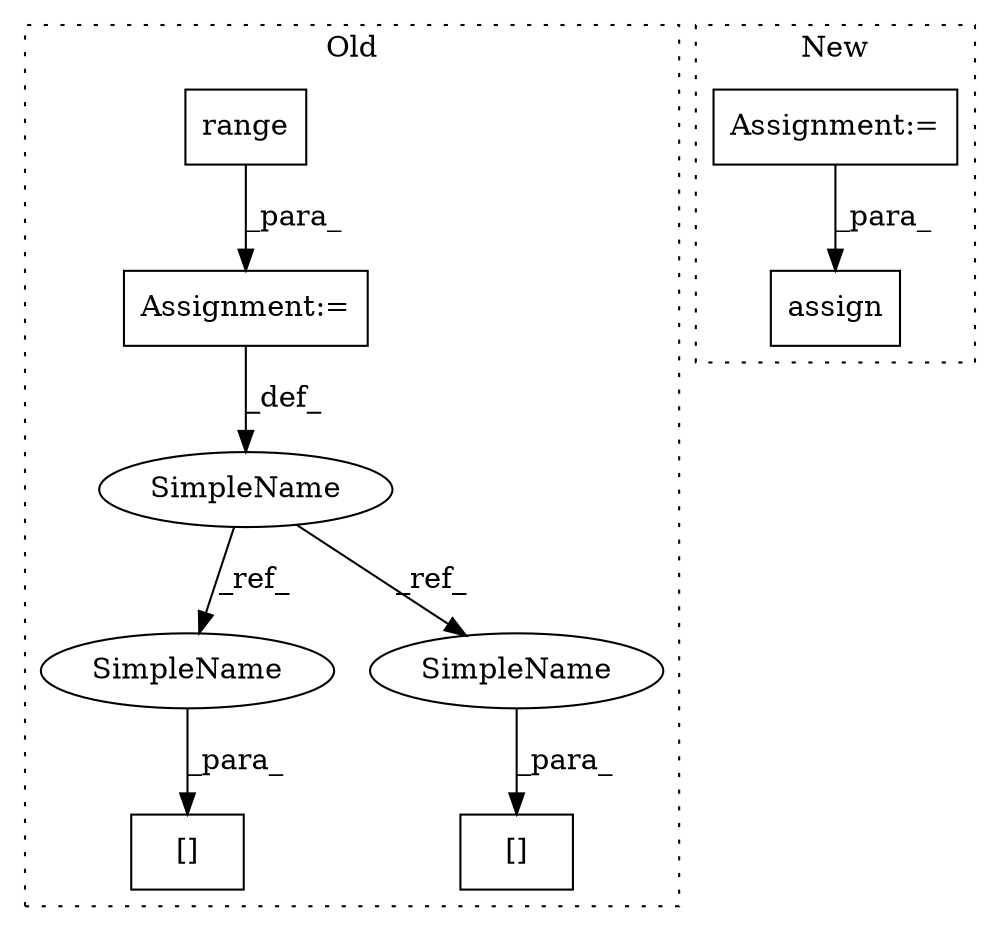 digraph G {
subgraph cluster0 {
1 [label="range" a="32" s="5155,5162" l="6,1" shape="box"];
3 [label="Assignment:=" a="7" s="5146" l="26" shape="box"];
5 [label="[]" a="2" s="5034,5068" l="31,1" shape="box"];
6 [label="SimpleName" a="42" s="5149" l="3" shape="ellipse"];
7 [label="[]" a="2" s="5070,5080" l="7,1" shape="box"];
8 [label="SimpleName" a="42" s="5065" l="3" shape="ellipse"];
9 [label="SimpleName" a="42" s="5077" l="3" shape="ellipse"];
label = "Old";
style="dotted";
}
subgraph cluster1 {
2 [label="assign" a="32" s="3954,3964" l="7,1" shape="box"];
4 [label="Assignment:=" a="7" s="3806" l="1" shape="box"];
label = "New";
style="dotted";
}
1 -> 3 [label="_para_"];
3 -> 6 [label="_def_"];
4 -> 2 [label="_para_"];
6 -> 8 [label="_ref_"];
6 -> 9 [label="_ref_"];
8 -> 5 [label="_para_"];
9 -> 7 [label="_para_"];
}